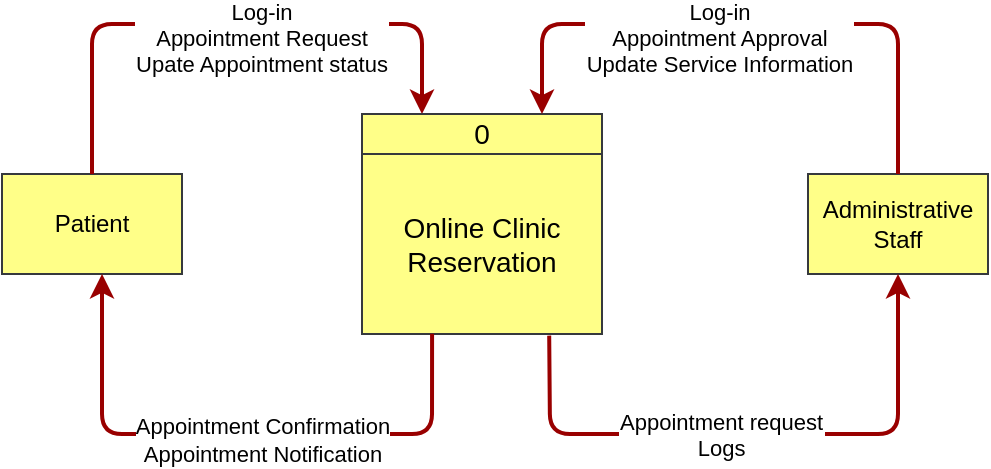 <mxfile version="24.4.8" type="device">
  <diagram name="Page-1" id="c7558073-3199-34d8-9f00-42111426c3f3">
    <mxGraphModel dx="954" dy="664" grid="1" gridSize="10" guides="1" tooltips="1" connect="1" arrows="1" fold="1" page="1" pageScale="1" pageWidth="826" pageHeight="1169" background="none" math="0" shadow="0">
      <root>
        <mxCell id="0" />
        <mxCell id="1" parent="0" />
        <mxCell id="12" value="Patient" style="whiteSpace=wrap;align=center;verticalAlign=middle;fontStyle=0;strokeWidth=1;fillColor=#ffff88;strokeColor=#36393d;" parent="1" vertex="1">
          <mxGeometry x="10" y="300" width="90" height="50" as="geometry" />
        </mxCell>
        <mxCell id="36" value="&#xa;Log-in&#xa;Appointment Request&#xa;Upate Appointment status" style="edgeStyle=none;noEdgeStyle=1;strokeColor=#990000;strokeWidth=2;exitX=0.5;exitY=0;exitDx=0;exitDy=0;entryX=0.25;entryY=0;entryDx=0;entryDy=0;" parent="1" source="12" target="VYol_SFct8EX5VjaJl98-128" edge="1">
          <mxGeometry x="0.123" width="100" height="100" relative="1" as="geometry">
            <mxPoint x="320" y="160" as="sourcePoint" />
            <mxPoint x="320" y="210" as="targetPoint" />
            <Array as="points">
              <mxPoint x="55" y="225" />
              <mxPoint x="220" y="225" />
            </Array>
            <mxPoint as="offset" />
          </mxGeometry>
        </mxCell>
        <mxCell id="VYol_SFct8EX5VjaJl98-124" value="Administrative Staff" style="whiteSpace=wrap;align=center;verticalAlign=middle;fontStyle=0;strokeWidth=1;fillColor=#ffff88;strokeColor=#36393d;" parent="1" vertex="1">
          <mxGeometry x="413" y="300" width="90" height="50" as="geometry" />
        </mxCell>
        <mxCell id="VYol_SFct8EX5VjaJl98-128" value="0" style="swimlane;fontStyle=0;childLayout=stackLayout;horizontal=1;startSize=20;horizontalStack=0;resizeParent=1;resizeParentMax=0;resizeLast=0;collapsible=1;marginBottom=0;whiteSpace=wrap;html=1;fillColor=#ffff88;strokeColor=#36393d;fontSize=14;" parent="1" vertex="1">
          <mxGeometry x="190" y="270" width="120" height="110" as="geometry" />
        </mxCell>
        <mxCell id="VYol_SFct8EX5VjaJl98-129" value="Online Clinic Reservation" style="text;strokeColor=#36393d;fillColor=#ffff88;align=center;verticalAlign=middle;spacingLeft=4;spacingRight=4;overflow=hidden;points=[[0,0.5],[1,0.5]];portConstraint=eastwest;rotatable=0;whiteSpace=wrap;html=1;fontSize=14;" parent="VYol_SFct8EX5VjaJl98-128" vertex="1">
          <mxGeometry y="20" width="120" height="90" as="geometry" />
        </mxCell>
        <mxCell id="VYol_SFct8EX5VjaJl98-135" value="" style="edgeStyle=none;noEdgeStyle=1;strokeColor=#990000;strokeWidth=2;entryX=0.5;entryY=1;entryDx=0;entryDy=0;exitX=0.292;exitY=0.999;exitDx=0;exitDy=0;exitPerimeter=0;" parent="1" source="VYol_SFct8EX5VjaJl98-129" edge="1">
          <mxGeometry width="100" height="100" relative="1" as="geometry">
            <mxPoint x="235.44" y="379.19" as="sourcePoint" />
            <mxPoint x="60" y="350" as="targetPoint" />
            <Array as="points">
              <mxPoint x="225" y="430" />
              <mxPoint x="60" y="430" />
            </Array>
          </mxGeometry>
        </mxCell>
        <mxCell id="VYol_SFct8EX5VjaJl98-137" value="&lt;div&gt;Appointment Confirmation&lt;br&gt;&lt;/div&gt;&lt;div&gt;Appointment Notification&lt;/div&gt;" style="edgeLabel;html=1;align=center;verticalAlign=middle;resizable=0;points=[];" parent="VYol_SFct8EX5VjaJl98-135" vertex="1" connectable="0">
          <mxGeometry x="-0.382" y="3" relative="1" as="geometry">
            <mxPoint x="-44" as="offset" />
          </mxGeometry>
        </mxCell>
        <mxCell id="VYol_SFct8EX5VjaJl98-143" value="Appointment request&#xa;Logs" style="edgeStyle=none;noEdgeStyle=1;strokeColor=#990000;strokeWidth=2;exitX=0.78;exitY=1.009;exitDx=0;exitDy=0;entryX=0.5;entryY=1;entryDx=0;entryDy=0;exitPerimeter=0;" parent="1" source="VYol_SFct8EX5VjaJl98-129" target="VYol_SFct8EX5VjaJl98-124" edge="1">
          <mxGeometry x="-0.108" width="100" height="100" relative="1" as="geometry">
            <mxPoint x="310" y="310" as="sourcePoint" />
            <mxPoint x="450" y="355" as="targetPoint" />
            <Array as="points">
              <mxPoint x="284" y="430" />
              <mxPoint x="458" y="430" />
            </Array>
            <mxPoint as="offset" />
          </mxGeometry>
        </mxCell>
        <mxCell id="VYol_SFct8EX5VjaJl98-145" value="&#xa;Log-in&#xa;Appointment Approval&#xa;Update Service Information" style="edgeStyle=none;noEdgeStyle=1;strokeColor=#990000;strokeWidth=2;exitX=0.5;exitY=0;exitDx=0;exitDy=0;entryX=0.75;entryY=0;entryDx=0;entryDy=0;" parent="1" source="VYol_SFct8EX5VjaJl98-124" target="VYol_SFct8EX5VjaJl98-128" edge="1">
          <mxGeometry x="0.1" width="100" height="100" relative="1" as="geometry">
            <mxPoint x="265" y="190" as="sourcePoint" />
            <mxPoint x="405" y="235" as="targetPoint" />
            <Array as="points">
              <mxPoint x="458" y="225" />
              <mxPoint x="280" y="225" />
            </Array>
            <mxPoint as="offset" />
          </mxGeometry>
        </mxCell>
      </root>
    </mxGraphModel>
  </diagram>
</mxfile>
